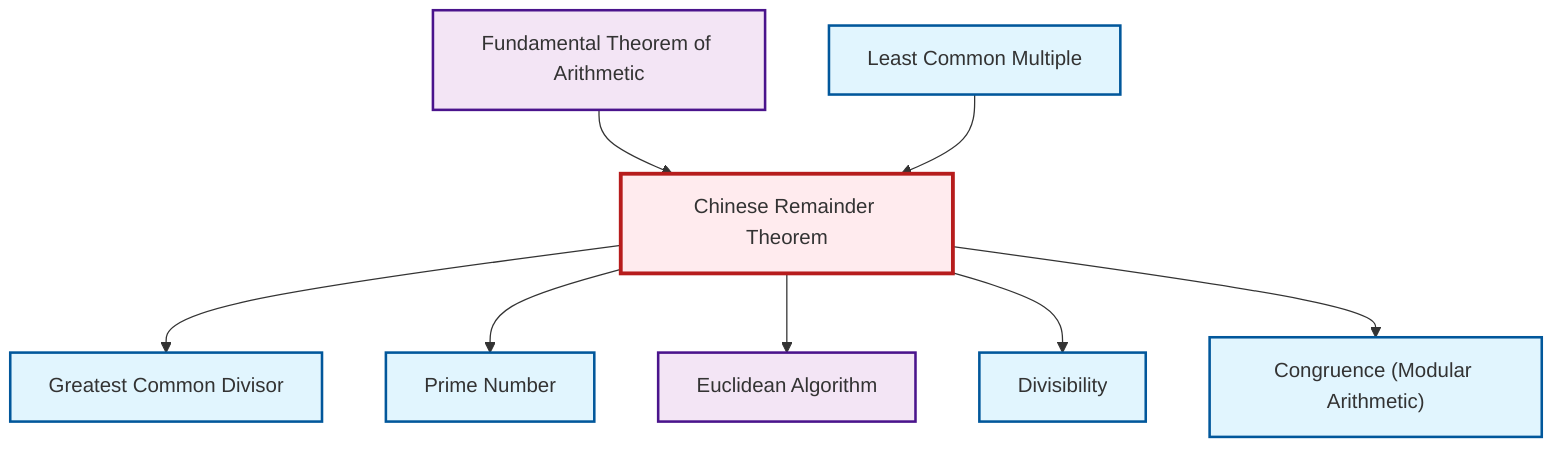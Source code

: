 graph TD
    classDef definition fill:#e1f5fe,stroke:#01579b,stroke-width:2px
    classDef theorem fill:#f3e5f5,stroke:#4a148c,stroke-width:2px
    classDef axiom fill:#fff3e0,stroke:#e65100,stroke-width:2px
    classDef example fill:#e8f5e9,stroke:#1b5e20,stroke-width:2px
    classDef current fill:#ffebee,stroke:#b71c1c,stroke-width:3px
    thm-fundamental-arithmetic["Fundamental Theorem of Arithmetic"]:::theorem
    def-prime["Prime Number"]:::definition
    def-divisibility["Divisibility"]:::definition
    thm-chinese-remainder["Chinese Remainder Theorem"]:::theorem
    def-lcm["Least Common Multiple"]:::definition
    thm-euclidean-algorithm["Euclidean Algorithm"]:::theorem
    def-gcd["Greatest Common Divisor"]:::definition
    def-congruence["Congruence (Modular Arithmetic)"]:::definition
    thm-chinese-remainder --> def-gcd
    thm-chinese-remainder --> def-prime
    thm-chinese-remainder --> thm-euclidean-algorithm
    thm-fundamental-arithmetic --> thm-chinese-remainder
    def-lcm --> thm-chinese-remainder
    thm-chinese-remainder --> def-divisibility
    thm-chinese-remainder --> def-congruence
    class thm-chinese-remainder current
